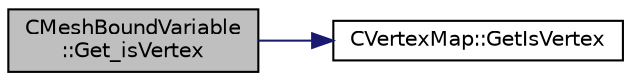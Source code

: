 digraph "CMeshBoundVariable::Get_isVertex"
{
 // LATEX_PDF_SIZE
  edge [fontname="Helvetica",fontsize="10",labelfontname="Helvetica",labelfontsize="10"];
  node [fontname="Helvetica",fontsize="10",shape=record];
  rankdir="LR";
  Node1 [label="CMeshBoundVariable\l::Get_isVertex",height=0.2,width=0.4,color="black", fillcolor="grey75", style="filled", fontcolor="black",tooltip="Get whether a node is on the boundary."];
  Node1 -> Node2 [color="midnightblue",fontsize="10",style="solid",fontname="Helvetica"];
  Node2 [label="CVertexMap::GetIsVertex",height=0.2,width=0.4,color="black", fillcolor="white", style="filled",URL="$classCVertexMap.html#a6f9fcc87ce7ad5cdbad4728e1c39b045",tooltip="Get wheter a point is marked as vertex."];
}
